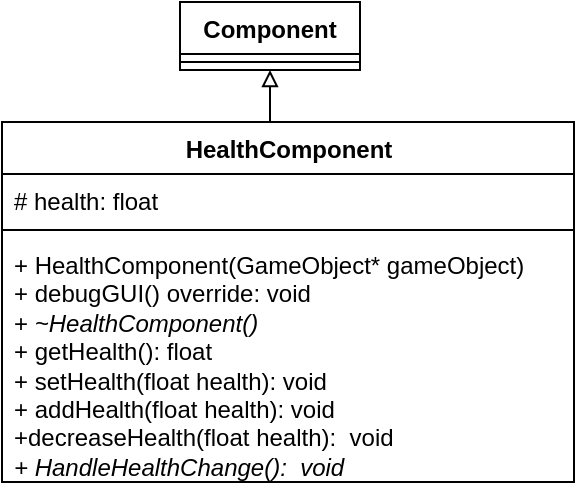 <mxfile version="14.1.8" type="device"><diagram id="KngRXvIyWrSybBcN7jh1" name="Page-1"><mxGraphModel dx="1673" dy="967" grid="1" gridSize="10" guides="1" tooltips="1" connect="1" arrows="1" fold="1" page="1" pageScale="1" pageWidth="827" pageHeight="1169" math="0" shadow="0"><root><mxCell id="0"/><mxCell id="1" parent="0"/><mxCell id="MMByMKJAyWe7s-lRYN0h-9" style="edgeStyle=orthogonalEdgeStyle;rounded=0;orthogonalLoop=1;jettySize=auto;html=1;exitX=0.5;exitY=0;exitDx=0;exitDy=0;endArrow=block;endFill=0;entryX=0.5;entryY=1;entryDx=0;entryDy=0;" parent="1" source="MMByMKJAyWe7s-lRYN0h-1" target="MMByMKJAyWe7s-lRYN0h-5" edge="1"><mxGeometry relative="1" as="geometry"><mxPoint x="414" y="270" as="targetPoint"/><Array as="points"/></mxGeometry></mxCell><mxCell id="MMByMKJAyWe7s-lRYN0h-1" value="HealthComponent" style="swimlane;fontStyle=1;align=center;verticalAlign=top;childLayout=stackLayout;horizontal=1;startSize=26;horizontalStack=0;resizeParent=1;resizeParentMax=0;resizeLast=0;collapsible=1;marginBottom=0;html=1;" parent="1" vertex="1"><mxGeometry x="280" y="350" width="286" height="180" as="geometry"/></mxCell><mxCell id="MMByMKJAyWe7s-lRYN0h-2" value="# health: float" style="text;strokeColor=none;fillColor=none;align=left;verticalAlign=top;spacingLeft=4;spacingRight=4;overflow=hidden;rotatable=0;points=[[0,0.5],[1,0.5]];portConstraint=eastwest;" parent="MMByMKJAyWe7s-lRYN0h-1" vertex="1"><mxGeometry y="26" width="286" height="24" as="geometry"/></mxCell><mxCell id="MMByMKJAyWe7s-lRYN0h-3" value="" style="line;strokeWidth=1;fillColor=none;align=left;verticalAlign=middle;spacingTop=-1;spacingLeft=3;spacingRight=3;rotatable=0;labelPosition=right;points=[];portConstraint=eastwest;" parent="MMByMKJAyWe7s-lRYN0h-1" vertex="1"><mxGeometry y="50" width="286" height="8" as="geometry"/></mxCell><mxCell id="MMByMKJAyWe7s-lRYN0h-4" value="+ HealthComponent(GameObject* gameObject)&lt;br&gt;+ debugGUI() override: void&amp;nbsp;&lt;br&gt;+ &lt;i&gt;~HealthComponent()&lt;/i&gt;&lt;br&gt;+ getHealth(): float&amp;nbsp;&lt;br&gt;+ setHealth(float health): void&amp;nbsp;&lt;br&gt;+ addHealth(float health): void&amp;nbsp;&lt;br&gt;+decreaseHealth(float health):&amp;nbsp;&amp;nbsp;void&amp;nbsp;&lt;br&gt;&lt;i&gt;+ HandleHealthChange():&amp;nbsp; void&amp;nbsp;&lt;/i&gt;" style="text;strokeColor=none;fillColor=none;align=left;verticalAlign=top;spacingLeft=4;spacingRight=4;overflow=hidden;rotatable=0;points=[[0,0.5],[1,0.5]];portConstraint=eastwest;fontStyle=0;html=1;" parent="MMByMKJAyWe7s-lRYN0h-1" vertex="1"><mxGeometry y="58" width="286" height="122" as="geometry"/></mxCell><mxCell id="MMByMKJAyWe7s-lRYN0h-5" value="Component" style="swimlane;fontStyle=1;align=center;verticalAlign=top;childLayout=stackLayout;horizontal=1;startSize=26;horizontalStack=0;resizeParent=1;resizeParentMax=0;resizeLast=0;collapsible=1;marginBottom=0;" parent="1" vertex="1"><mxGeometry x="369" y="290" width="90" height="34" as="geometry"/></mxCell><mxCell id="MMByMKJAyWe7s-lRYN0h-7" value="" style="line;strokeWidth=1;fillColor=none;align=left;verticalAlign=middle;spacingTop=-1;spacingLeft=3;spacingRight=3;rotatable=0;labelPosition=right;points=[];portConstraint=eastwest;" parent="MMByMKJAyWe7s-lRYN0h-5" vertex="1"><mxGeometry y="26" width="90" height="8" as="geometry"/></mxCell></root></mxGraphModel></diagram></mxfile>